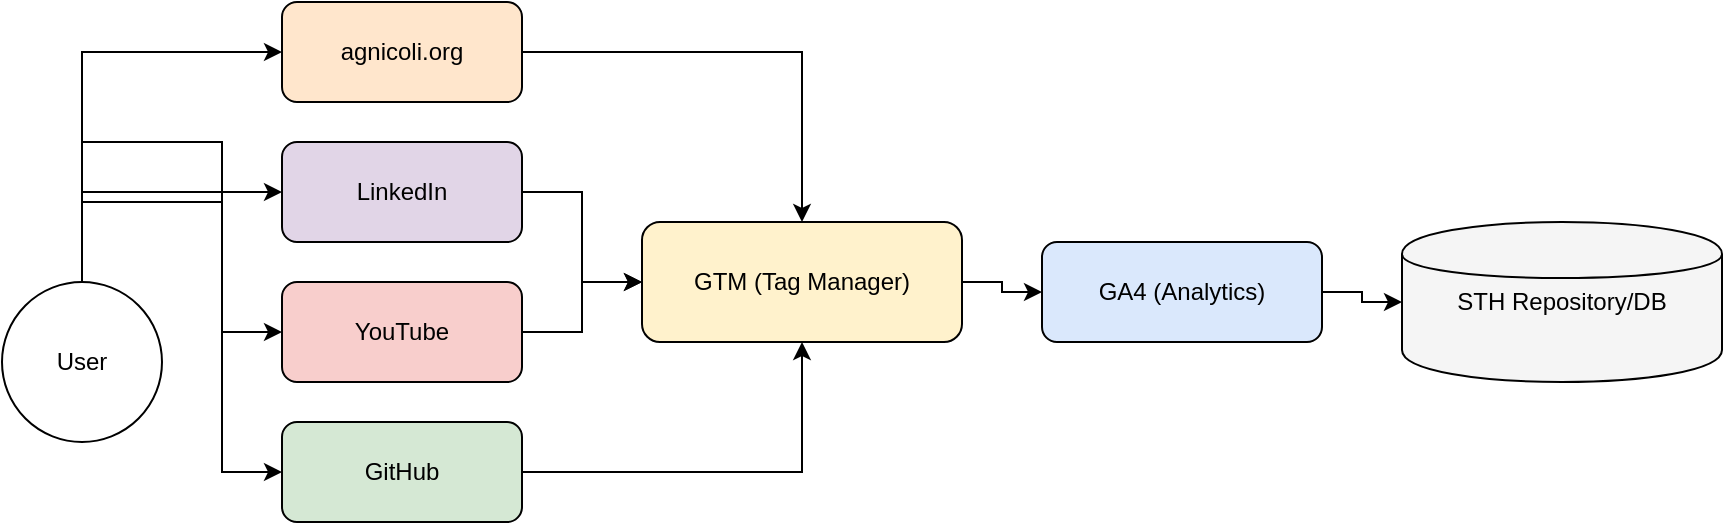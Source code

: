 <mxfile version="28.0.6">
  <diagram id="KNIFE-GTM-GA4" name="Page-1">
    <mxGraphModel dx="1220" dy="831" grid="1" gridSize="10" guides="1" tooltips="1" connect="1" arrows="1" fold="1" page="1" pageScale="1" pageWidth="1654" pageHeight="1169" math="0" shadow="0">
      <root>
        <mxCell id="0" />
        <mxCell id="1" parent="0" />
        <mxCell id="2" value="User" style="ellipse;whiteSpace=wrap;html=1;" parent="1" vertex="1">
          <mxGeometry x="20" y="180" width="80" height="80" as="geometry" />
        </mxCell>
        <mxCell id="3" value="agnicoli.org" style="rounded=1;whiteSpace=wrap;html=1;fillColor=#ffe6cc;" parent="1" vertex="1">
          <mxGeometry x="160" y="40" width="120" height="50" as="geometry" />
        </mxCell>
        <mxCell id="4" value="LinkedIn" style="rounded=1;whiteSpace=wrap;html=1;fillColor=#e1d5e7;" parent="1" vertex="1">
          <mxGeometry x="160" y="110" width="120" height="50" as="geometry" />
        </mxCell>
        <mxCell id="5" value="YouTube" style="rounded=1;whiteSpace=wrap;html=1;fillColor=#f8cecc;" parent="1" vertex="1">
          <mxGeometry x="160" y="180" width="120" height="50" as="geometry" />
        </mxCell>
        <mxCell id="6" value="GitHub" style="rounded=1;whiteSpace=wrap;html=1;fillColor=#d5e8d4;" parent="1" vertex="1">
          <mxGeometry x="160" y="250" width="120" height="50" as="geometry" />
        </mxCell>
        <mxCell id="7" value="GTM (Tag Manager)" style="rounded=1;whiteSpace=wrap;html=1;fillColor=#fff2cc;" parent="1" vertex="1">
          <mxGeometry x="340" y="150" width="160" height="60" as="geometry" />
        </mxCell>
        <mxCell id="8" value="GA4 (Analytics)" style="rounded=1;whiteSpace=wrap;html=1;fillColor=#dae8fc;" parent="1" vertex="1">
          <mxGeometry x="540" y="160" width="140" height="50" as="geometry" />
        </mxCell>
        <mxCell id="9" value="STH Repository/DB" style="shape=cylinder;whiteSpace=wrap;html=1;fillColor=#f5f5f5;" parent="1" vertex="1">
          <mxGeometry x="720" y="150" width="160" height="80" as="geometry" />
        </mxCell>
        <mxCell id="10" style="edgeStyle=orthogonalEdgeStyle;rounded=0;orthogonalLoop=1;jettySize=auto;html=1;" parent="1" source="2" target="3" edge="1">
          <mxGeometry relative="1" as="geometry">
            <Array as="points">
              <mxPoint x="60" y="65" />
            </Array>
          </mxGeometry>
        </mxCell>
        <mxCell id="11" style="edgeStyle=orthogonalEdgeStyle;rounded=0;orthogonalLoop=1;jettySize=auto;html=1;entryX=0;entryY=0.5;entryDx=0;entryDy=0;" parent="1" target="4" edge="1">
          <mxGeometry relative="1" as="geometry">
            <mxPoint x="60" y="180" as="sourcePoint" />
            <mxPoint x="190" y="110" as="targetPoint" />
            <Array as="points">
              <mxPoint x="60" y="135" />
            </Array>
          </mxGeometry>
        </mxCell>
        <mxCell id="12" style="edgeStyle=orthogonalEdgeStyle;rounded=0;orthogonalLoop=1;jettySize=auto;html=1;" parent="1" source="2" target="5" edge="1">
          <mxGeometry relative="1" as="geometry">
            <Array as="points">
              <mxPoint x="60" y="110" />
              <mxPoint x="130" y="110" />
              <mxPoint x="130" y="205" />
            </Array>
          </mxGeometry>
        </mxCell>
        <mxCell id="13" style="edgeStyle=orthogonalEdgeStyle;rounded=0;orthogonalLoop=1;jettySize=auto;html=1;" parent="1" source="2" target="6" edge="1">
          <mxGeometry relative="1" as="geometry">
            <Array as="points">
              <mxPoint x="60" y="140" />
              <mxPoint x="130" y="140" />
              <mxPoint x="130" y="275" />
            </Array>
          </mxGeometry>
        </mxCell>
        <mxCell id="14" style="edgeStyle=orthogonalEdgeStyle;rounded=0;orthogonalLoop=1;jettySize=auto;html=1;" parent="1" source="3" target="7" edge="1">
          <mxGeometry relative="1" as="geometry" />
        </mxCell>
        <mxCell id="15" style="edgeStyle=orthogonalEdgeStyle;rounded=0;orthogonalLoop=1;jettySize=auto;html=1;" parent="1" source="4" target="7" edge="1">
          <mxGeometry relative="1" as="geometry" />
        </mxCell>
        <mxCell id="16" style="edgeStyle=orthogonalEdgeStyle;rounded=0;orthogonalLoop=1;jettySize=auto;html=1;" parent="1" source="5" target="7" edge="1">
          <mxGeometry relative="1" as="geometry" />
        </mxCell>
        <mxCell id="17" style="edgeStyle=orthogonalEdgeStyle;rounded=0;orthogonalLoop=1;jettySize=auto;html=1;" parent="1" source="6" target="7" edge="1">
          <mxGeometry relative="1" as="geometry" />
        </mxCell>
        <mxCell id="18" style="edgeStyle=orthogonalEdgeStyle;rounded=0;orthogonalLoop=1;jettySize=auto;html=1;" parent="1" source="7" target="8" edge="1">
          <mxGeometry relative="1" as="geometry" />
        </mxCell>
        <mxCell id="19" style="edgeStyle=orthogonalEdgeStyle;rounded=0;orthogonalLoop=1;jettySize=auto;html=1;" parent="1" source="8" target="9" edge="1">
          <mxGeometry relative="1" as="geometry" />
        </mxCell>
      </root>
    </mxGraphModel>
  </diagram>
</mxfile>
